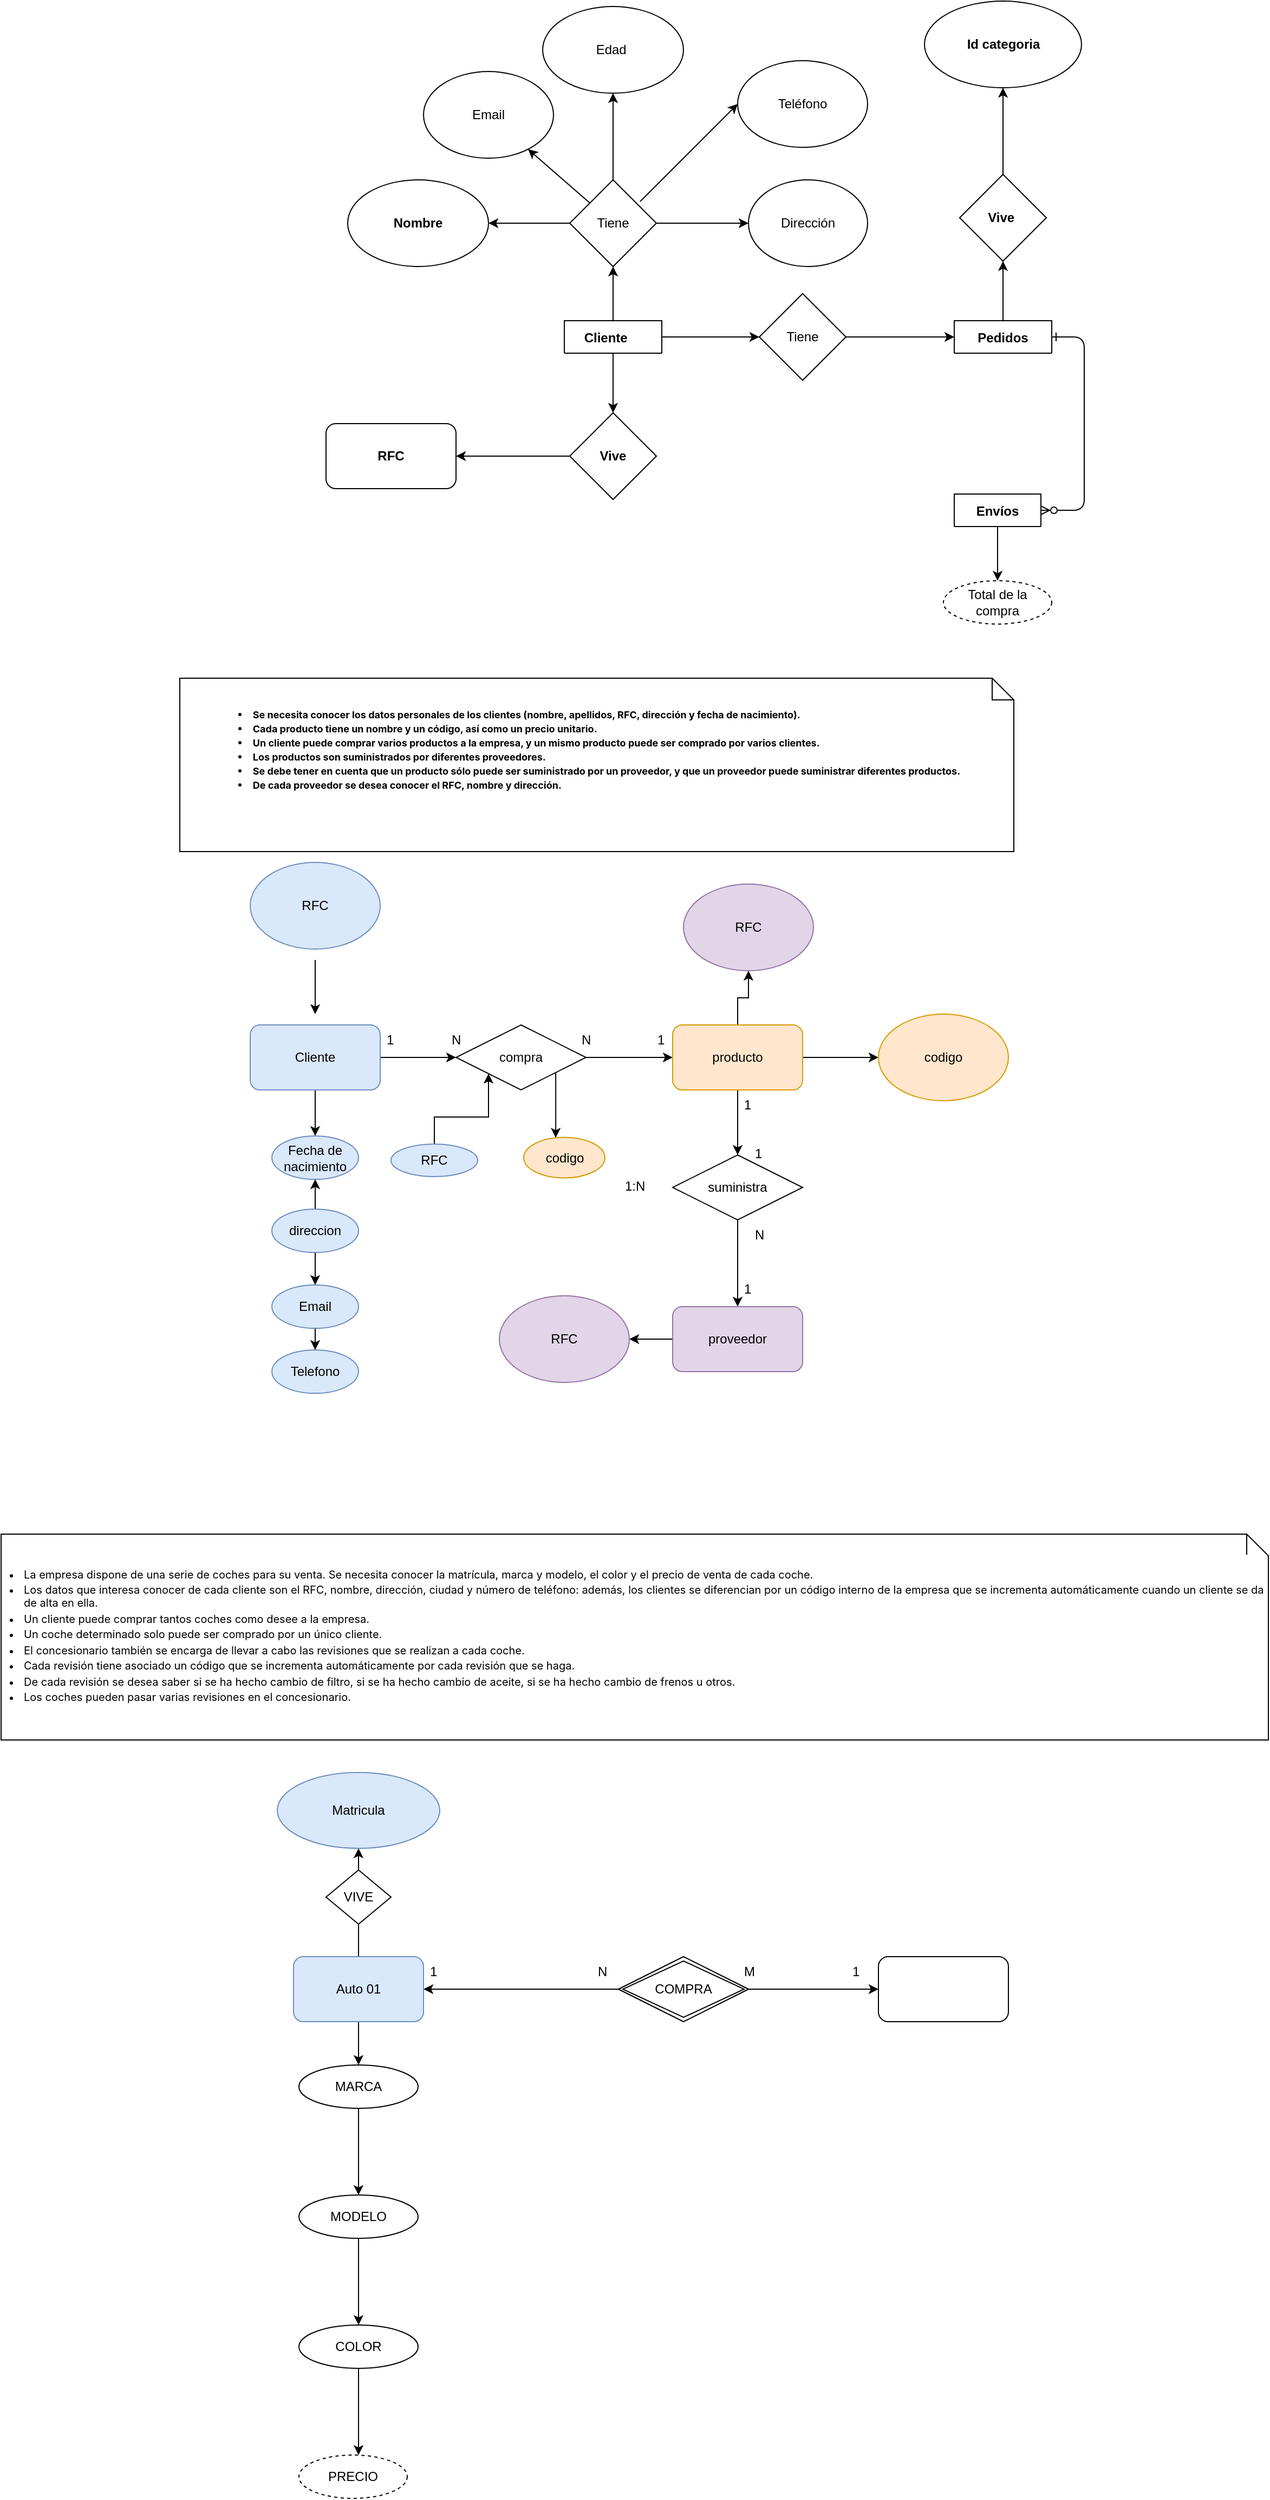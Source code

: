 <mxfile version="21.6.9" type="github">
  <diagram id="R2lEEEUBdFMjLlhIrx00" name="Page-1">
    <mxGraphModel dx="2279" dy="1859" grid="1" gridSize="10" guides="1" tooltips="1" connect="1" arrows="1" fold="1" page="1" pageScale="1" pageWidth="850" pageHeight="1100" math="0" shadow="0" extFonts="Permanent Marker^https://fonts.googleapis.com/css?family=Permanent+Marker">
      <root>
        <mxCell id="0" />
        <mxCell id="1" parent="0" />
        <mxCell id="C-vyLk0tnHw3VtMMgP7b-12" value="" style="edgeStyle=entityRelationEdgeStyle;endArrow=ERzeroToMany;startArrow=ERone;endFill=1;startFill=0;" parent="1" source="C-vyLk0tnHw3VtMMgP7b-3" target="C-vyLk0tnHw3VtMMgP7b-17" edge="1">
          <mxGeometry width="100" height="100" relative="1" as="geometry">
            <mxPoint x="400" y="180" as="sourcePoint" />
            <mxPoint x="460" y="205" as="targetPoint" />
          </mxGeometry>
        </mxCell>
        <mxCell id="qtwtknoeKy0tqFDnTAvP-20" value="" style="edgeStyle=orthogonalEdgeStyle;rounded=0;orthogonalLoop=1;jettySize=auto;html=1;" edge="1" parent="1" source="C-vyLk0tnHw3VtMMgP7b-2" target="qtwtknoeKy0tqFDnTAvP-19">
          <mxGeometry relative="1" as="geometry" />
        </mxCell>
        <mxCell id="C-vyLk0tnHw3VtMMgP7b-2" value="Pedidos" style="shape=table;startSize=30;container=1;collapsible=1;childLayout=tableLayout;fixedRows=1;rowLines=0;fontStyle=1;align=center;resizeLast=1;" parent="1" vertex="1" collapsed="1">
          <mxGeometry x="450" y="120" width="90" height="30" as="geometry">
            <mxRectangle x="450" y="120" width="250" height="130" as="alternateBounds" />
          </mxGeometry>
        </mxCell>
        <mxCell id="C-vyLk0tnHw3VtMMgP7b-3" value="" style="shape=partialRectangle;collapsible=0;dropTarget=0;pointerEvents=0;fillColor=none;points=[[0,0.5],[1,0.5]];portConstraint=eastwest;top=0;left=0;right=0;bottom=1;" parent="C-vyLk0tnHw3VtMMgP7b-2" vertex="1">
          <mxGeometry y="30" width="250" height="30" as="geometry" />
        </mxCell>
        <mxCell id="C-vyLk0tnHw3VtMMgP7b-4" value="PK" style="shape=partialRectangle;overflow=hidden;connectable=0;fillColor=none;top=0;left=0;bottom=0;right=0;fontStyle=1;" parent="C-vyLk0tnHw3VtMMgP7b-3" vertex="1">
          <mxGeometry width="30" height="30" as="geometry">
            <mxRectangle width="30" height="30" as="alternateBounds" />
          </mxGeometry>
        </mxCell>
        <mxCell id="C-vyLk0tnHw3VtMMgP7b-5" value="order_id int NOT NULL " style="shape=partialRectangle;overflow=hidden;connectable=0;fillColor=none;top=0;left=0;bottom=0;right=0;align=left;spacingLeft=6;fontStyle=5;" parent="C-vyLk0tnHw3VtMMgP7b-3" vertex="1">
          <mxGeometry x="30" width="220" height="30" as="geometry">
            <mxRectangle width="220" height="30" as="alternateBounds" />
          </mxGeometry>
        </mxCell>
        <mxCell id="C-vyLk0tnHw3VtMMgP7b-6" value="" style="shape=partialRectangle;collapsible=0;dropTarget=0;pointerEvents=0;fillColor=none;points=[[0,0.5],[1,0.5]];portConstraint=eastwest;top=0;left=0;right=0;bottom=0;" parent="C-vyLk0tnHw3VtMMgP7b-2" vertex="1">
          <mxGeometry y="60" width="250" height="30" as="geometry" />
        </mxCell>
        <mxCell id="C-vyLk0tnHw3VtMMgP7b-7" value="FK1" style="shape=partialRectangle;overflow=hidden;connectable=0;fillColor=none;top=0;left=0;bottom=0;right=0;" parent="C-vyLk0tnHw3VtMMgP7b-6" vertex="1">
          <mxGeometry width="30" height="30" as="geometry">
            <mxRectangle width="30" height="30" as="alternateBounds" />
          </mxGeometry>
        </mxCell>
        <mxCell id="C-vyLk0tnHw3VtMMgP7b-8" value="customer_id int NOT NULL" style="shape=partialRectangle;overflow=hidden;connectable=0;fillColor=none;top=0;left=0;bottom=0;right=0;align=left;spacingLeft=6;" parent="C-vyLk0tnHw3VtMMgP7b-6" vertex="1">
          <mxGeometry x="30" width="220" height="30" as="geometry">
            <mxRectangle width="220" height="30" as="alternateBounds" />
          </mxGeometry>
        </mxCell>
        <mxCell id="C-vyLk0tnHw3VtMMgP7b-9" value="" style="shape=partialRectangle;collapsible=0;dropTarget=0;pointerEvents=0;fillColor=none;points=[[0,0.5],[1,0.5]];portConstraint=eastwest;top=0;left=0;right=0;bottom=0;" parent="C-vyLk0tnHw3VtMMgP7b-2" vertex="1">
          <mxGeometry y="90" width="250" height="30" as="geometry" />
        </mxCell>
        <mxCell id="C-vyLk0tnHw3VtMMgP7b-10" value="" style="shape=partialRectangle;overflow=hidden;connectable=0;fillColor=none;top=0;left=0;bottom=0;right=0;" parent="C-vyLk0tnHw3VtMMgP7b-9" vertex="1">
          <mxGeometry width="30" height="30" as="geometry">
            <mxRectangle width="30" height="30" as="alternateBounds" />
          </mxGeometry>
        </mxCell>
        <mxCell id="C-vyLk0tnHw3VtMMgP7b-11" value="order_date date NOT NULL" style="shape=partialRectangle;overflow=hidden;connectable=0;fillColor=none;top=0;left=0;bottom=0;right=0;align=left;spacingLeft=6;" parent="C-vyLk0tnHw3VtMMgP7b-9" vertex="1">
          <mxGeometry x="30" width="220" height="30" as="geometry">
            <mxRectangle width="220" height="30" as="alternateBounds" />
          </mxGeometry>
        </mxCell>
        <mxCell id="qtwtknoeKy0tqFDnTAvP-24" value="" style="edgeStyle=orthogonalEdgeStyle;rounded=0;orthogonalLoop=1;jettySize=auto;html=1;" edge="1" parent="1" source="C-vyLk0tnHw3VtMMgP7b-13" target="qtwtknoeKy0tqFDnTAvP-23">
          <mxGeometry relative="1" as="geometry" />
        </mxCell>
        <mxCell id="C-vyLk0tnHw3VtMMgP7b-13" value="Envíos" style="shape=table;startSize=30;container=1;collapsible=1;childLayout=tableLayout;fixedRows=1;rowLines=0;fontStyle=1;align=center;resizeLast=1;" parent="1" vertex="1" collapsed="1">
          <mxGeometry x="450" y="280" width="80" height="30" as="geometry">
            <mxRectangle x="450" y="280" width="250" height="130" as="alternateBounds" />
          </mxGeometry>
        </mxCell>
        <mxCell id="C-vyLk0tnHw3VtMMgP7b-14" value="" style="shape=partialRectangle;collapsible=0;dropTarget=0;pointerEvents=0;fillColor=none;points=[[0,0.5],[1,0.5]];portConstraint=eastwest;top=0;left=0;right=0;bottom=1;" parent="C-vyLk0tnHw3VtMMgP7b-13" vertex="1">
          <mxGeometry y="30" width="250" height="30" as="geometry" />
        </mxCell>
        <mxCell id="C-vyLk0tnHw3VtMMgP7b-15" value="PK" style="shape=partialRectangle;overflow=hidden;connectable=0;fillColor=none;top=0;left=0;bottom=0;right=0;fontStyle=1;" parent="C-vyLk0tnHw3VtMMgP7b-14" vertex="1">
          <mxGeometry width="30" height="30" as="geometry">
            <mxRectangle width="30" height="30" as="alternateBounds" />
          </mxGeometry>
        </mxCell>
        <mxCell id="C-vyLk0tnHw3VtMMgP7b-16" value="shipment_id int NOT NULL " style="shape=partialRectangle;overflow=hidden;connectable=0;fillColor=none;top=0;left=0;bottom=0;right=0;align=left;spacingLeft=6;fontStyle=5;" parent="C-vyLk0tnHw3VtMMgP7b-14" vertex="1">
          <mxGeometry x="30" width="220" height="30" as="geometry">
            <mxRectangle width="220" height="30" as="alternateBounds" />
          </mxGeometry>
        </mxCell>
        <mxCell id="C-vyLk0tnHw3VtMMgP7b-17" value="" style="shape=partialRectangle;collapsible=0;dropTarget=0;pointerEvents=0;fillColor=none;points=[[0,0.5],[1,0.5]];portConstraint=eastwest;top=0;left=0;right=0;bottom=0;" parent="C-vyLk0tnHw3VtMMgP7b-13" vertex="1">
          <mxGeometry y="60" width="250" height="30" as="geometry" />
        </mxCell>
        <mxCell id="C-vyLk0tnHw3VtMMgP7b-18" value="FK1" style="shape=partialRectangle;overflow=hidden;connectable=0;fillColor=none;top=0;left=0;bottom=0;right=0;" parent="C-vyLk0tnHw3VtMMgP7b-17" vertex="1">
          <mxGeometry width="30" height="30" as="geometry">
            <mxRectangle width="30" height="30" as="alternateBounds" />
          </mxGeometry>
        </mxCell>
        <mxCell id="C-vyLk0tnHw3VtMMgP7b-19" value="order_id int NOT NULL" style="shape=partialRectangle;overflow=hidden;connectable=0;fillColor=none;top=0;left=0;bottom=0;right=0;align=left;spacingLeft=6;" parent="C-vyLk0tnHw3VtMMgP7b-17" vertex="1">
          <mxGeometry x="30" width="220" height="30" as="geometry">
            <mxRectangle width="220" height="30" as="alternateBounds" />
          </mxGeometry>
        </mxCell>
        <mxCell id="C-vyLk0tnHw3VtMMgP7b-20" value="" style="shape=partialRectangle;collapsible=0;dropTarget=0;pointerEvents=0;fillColor=none;points=[[0,0.5],[1,0.5]];portConstraint=eastwest;top=0;left=0;right=0;bottom=0;" parent="C-vyLk0tnHw3VtMMgP7b-13" vertex="1">
          <mxGeometry y="90" width="250" height="30" as="geometry" />
        </mxCell>
        <mxCell id="C-vyLk0tnHw3VtMMgP7b-21" value="" style="shape=partialRectangle;overflow=hidden;connectable=0;fillColor=none;top=0;left=0;bottom=0;right=0;" parent="C-vyLk0tnHw3VtMMgP7b-20" vertex="1">
          <mxGeometry width="30" height="30" as="geometry">
            <mxRectangle width="30" height="30" as="alternateBounds" />
          </mxGeometry>
        </mxCell>
        <mxCell id="C-vyLk0tnHw3VtMMgP7b-22" value="shipment_date date NOT NULL" style="shape=partialRectangle;overflow=hidden;connectable=0;fillColor=none;top=0;left=0;bottom=0;right=0;align=left;spacingLeft=6;" parent="C-vyLk0tnHw3VtMMgP7b-20" vertex="1">
          <mxGeometry x="30" width="220" height="30" as="geometry">
            <mxRectangle width="220" height="30" as="alternateBounds" />
          </mxGeometry>
        </mxCell>
        <mxCell id="qtwtknoeKy0tqFDnTAvP-8" value="" style="edgeStyle=orthogonalEdgeStyle;rounded=0;orthogonalLoop=1;jettySize=auto;html=1;" edge="1" parent="1" source="C-vyLk0tnHw3VtMMgP7b-23" target="qtwtknoeKy0tqFDnTAvP-3">
          <mxGeometry relative="1" as="geometry" />
        </mxCell>
        <mxCell id="qtwtknoeKy0tqFDnTAvP-28" value="" style="edgeStyle=orthogonalEdgeStyle;rounded=0;orthogonalLoop=1;jettySize=auto;html=1;" edge="1" parent="1" source="C-vyLk0tnHw3VtMMgP7b-23" target="qtwtknoeKy0tqFDnTAvP-27">
          <mxGeometry relative="1" as="geometry" />
        </mxCell>
        <mxCell id="C-vyLk0tnHw3VtMMgP7b-23" value="Cliente    " style="shape=table;startSize=30;container=1;collapsible=1;childLayout=tableLayout;fixedRows=1;rowLines=0;fontStyle=1;align=center;resizeLast=1;" parent="1" vertex="1" collapsed="1">
          <mxGeometry x="90" y="120" width="90" height="30" as="geometry">
            <mxRectangle x="90" y="120" width="250" height="100" as="alternateBounds" />
          </mxGeometry>
        </mxCell>
        <mxCell id="C-vyLk0tnHw3VtMMgP7b-24" value="" style="shape=partialRectangle;collapsible=0;dropTarget=0;pointerEvents=0;fillColor=none;points=[[0,0.5],[1,0.5]];portConstraint=eastwest;top=0;left=0;right=0;bottom=1;" parent="C-vyLk0tnHw3VtMMgP7b-23" vertex="1">
          <mxGeometry y="30" width="250" height="30" as="geometry" />
        </mxCell>
        <mxCell id="C-vyLk0tnHw3VtMMgP7b-25" value="PK" style="shape=partialRectangle;overflow=hidden;connectable=0;fillColor=none;top=0;left=0;bottom=0;right=0;fontStyle=1;" parent="C-vyLk0tnHw3VtMMgP7b-24" vertex="1">
          <mxGeometry width="30" height="30" as="geometry">
            <mxRectangle width="30" height="30" as="alternateBounds" />
          </mxGeometry>
        </mxCell>
        <mxCell id="C-vyLk0tnHw3VtMMgP7b-26" value="customer_id int NOT NULL " style="shape=partialRectangle;overflow=hidden;connectable=0;fillColor=none;top=0;left=0;bottom=0;right=0;align=left;spacingLeft=6;fontStyle=5;" parent="C-vyLk0tnHw3VtMMgP7b-24" vertex="1">
          <mxGeometry x="30" width="220" height="30" as="geometry">
            <mxRectangle width="220" height="30" as="alternateBounds" />
          </mxGeometry>
        </mxCell>
        <mxCell id="C-vyLk0tnHw3VtMMgP7b-27" value="" style="shape=partialRectangle;collapsible=0;dropTarget=0;pointerEvents=0;fillColor=none;points=[[0,0.5],[1,0.5]];portConstraint=eastwest;top=0;left=0;right=0;bottom=0;" parent="C-vyLk0tnHw3VtMMgP7b-23" vertex="1">
          <mxGeometry y="60" width="250" height="30" as="geometry" />
        </mxCell>
        <mxCell id="C-vyLk0tnHw3VtMMgP7b-28" value="" style="shape=partialRectangle;overflow=hidden;connectable=0;fillColor=none;top=0;left=0;bottom=0;right=0;" parent="C-vyLk0tnHw3VtMMgP7b-27" vertex="1">
          <mxGeometry width="30" height="30" as="geometry">
            <mxRectangle width="30" height="30" as="alternateBounds" />
          </mxGeometry>
        </mxCell>
        <mxCell id="C-vyLk0tnHw3VtMMgP7b-29" value="customer_name char(50) NOT NULL" style="shape=partialRectangle;overflow=hidden;connectable=0;fillColor=none;top=0;left=0;bottom=0;right=0;align=left;spacingLeft=6;" parent="C-vyLk0tnHw3VtMMgP7b-27" vertex="1">
          <mxGeometry x="30" width="220" height="30" as="geometry">
            <mxRectangle width="220" height="30" as="alternateBounds" />
          </mxGeometry>
        </mxCell>
        <mxCell id="qtwtknoeKy0tqFDnTAvP-1" value="Nombre" style="ellipse;whiteSpace=wrap;html=1;startSize=30;fontStyle=1;" vertex="1" parent="1">
          <mxGeometry x="-110" y="-10" width="130" height="80" as="geometry" />
        </mxCell>
        <mxCell id="qtwtknoeKy0tqFDnTAvP-5" value="" style="edgeStyle=orthogonalEdgeStyle;rounded=0;orthogonalLoop=1;jettySize=auto;html=1;" edge="1" parent="1" source="qtwtknoeKy0tqFDnTAvP-3" target="qtwtknoeKy0tqFDnTAvP-4">
          <mxGeometry relative="1" as="geometry">
            <Array as="points">
              <mxPoint x="220" y="30" />
              <mxPoint x="220" y="30" />
            </Array>
          </mxGeometry>
        </mxCell>
        <mxCell id="qtwtknoeKy0tqFDnTAvP-9" value="" style="edgeStyle=orthogonalEdgeStyle;rounded=0;orthogonalLoop=1;jettySize=auto;html=1;" edge="1" parent="1" source="qtwtknoeKy0tqFDnTAvP-3" target="qtwtknoeKy0tqFDnTAvP-1">
          <mxGeometry relative="1" as="geometry" />
        </mxCell>
        <mxCell id="qtwtknoeKy0tqFDnTAvP-11" value="" style="edgeStyle=orthogonalEdgeStyle;rounded=0;orthogonalLoop=1;jettySize=auto;html=1;" edge="1" parent="1" source="qtwtknoeKy0tqFDnTAvP-3" target="qtwtknoeKy0tqFDnTAvP-10">
          <mxGeometry relative="1" as="geometry" />
        </mxCell>
        <mxCell id="qtwtknoeKy0tqFDnTAvP-3" value="Tiene" style="rhombus;whiteSpace=wrap;html=1;" vertex="1" parent="1">
          <mxGeometry x="95" y="-10" width="80" height="80" as="geometry" />
        </mxCell>
        <mxCell id="qtwtknoeKy0tqFDnTAvP-4" value="Dirección" style="ellipse;whiteSpace=wrap;html=1;" vertex="1" parent="1">
          <mxGeometry x="260" y="-10" width="110" height="80" as="geometry" />
        </mxCell>
        <mxCell id="qtwtknoeKy0tqFDnTAvP-10" value="Edad&amp;nbsp;" style="ellipse;whiteSpace=wrap;html=1;" vertex="1" parent="1">
          <mxGeometry x="70" y="-170" width="130" height="80" as="geometry" />
        </mxCell>
        <mxCell id="qtwtknoeKy0tqFDnTAvP-12" value="" style="endArrow=classic;html=1;rounded=0;entryX=0;entryY=0.5;entryDx=0;entryDy=0;" edge="1" parent="1" target="qtwtknoeKy0tqFDnTAvP-13">
          <mxGeometry width="50" height="50" relative="1" as="geometry">
            <mxPoint x="160" y="10" as="sourcePoint" />
            <mxPoint x="210" y="-40" as="targetPoint" />
          </mxGeometry>
        </mxCell>
        <mxCell id="qtwtknoeKy0tqFDnTAvP-13" value="Teléfono" style="ellipse;whiteSpace=wrap;html=1;" vertex="1" parent="1">
          <mxGeometry x="250" y="-120" width="120" height="80" as="geometry" />
        </mxCell>
        <mxCell id="qtwtknoeKy0tqFDnTAvP-17" value="" style="endArrow=classic;html=1;rounded=0;" edge="1" parent="1" source="qtwtknoeKy0tqFDnTAvP-3" target="qtwtknoeKy0tqFDnTAvP-18">
          <mxGeometry width="50" height="50" relative="1" as="geometry">
            <mxPoint x="80" as="sourcePoint" />
            <mxPoint x="60" y="-60" as="targetPoint" />
          </mxGeometry>
        </mxCell>
        <mxCell id="qtwtknoeKy0tqFDnTAvP-18" value="Email" style="ellipse;whiteSpace=wrap;html=1;" vertex="1" parent="1">
          <mxGeometry x="-40" y="-110" width="120" height="80" as="geometry" />
        </mxCell>
        <mxCell id="qtwtknoeKy0tqFDnTAvP-22" value="" style="edgeStyle=orthogonalEdgeStyle;rounded=0;orthogonalLoop=1;jettySize=auto;html=1;" edge="1" parent="1" source="qtwtknoeKy0tqFDnTAvP-19" target="qtwtknoeKy0tqFDnTAvP-21">
          <mxGeometry relative="1" as="geometry" />
        </mxCell>
        <mxCell id="qtwtknoeKy0tqFDnTAvP-19" value="Vive&amp;nbsp;" style="rhombus;whiteSpace=wrap;html=1;startSize=30;fontStyle=1;" vertex="1" parent="1">
          <mxGeometry x="455" y="-15" width="80" height="80" as="geometry" />
        </mxCell>
        <mxCell id="qtwtknoeKy0tqFDnTAvP-21" value="Id categoria" style="ellipse;whiteSpace=wrap;html=1;startSize=30;fontStyle=1;" vertex="1" parent="1">
          <mxGeometry x="422.5" y="-175" width="145" height="80" as="geometry" />
        </mxCell>
        <mxCell id="qtwtknoeKy0tqFDnTAvP-23" value="Total de la compra" style="ellipse;whiteSpace=wrap;html=1;align=center;dashed=1;" vertex="1" parent="1">
          <mxGeometry x="440" y="360" width="100" height="40" as="geometry" />
        </mxCell>
        <mxCell id="qtwtknoeKy0tqFDnTAvP-25" value="RFC" style="rounded=1;whiteSpace=wrap;html=1;startSize=30;fontStyle=1;" vertex="1" parent="1">
          <mxGeometry x="-130" y="215" width="120" height="60" as="geometry" />
        </mxCell>
        <mxCell id="qtwtknoeKy0tqFDnTAvP-29" value="" style="edgeStyle=orthogonalEdgeStyle;rounded=0;orthogonalLoop=1;jettySize=auto;html=1;" edge="1" parent="1" source="qtwtknoeKy0tqFDnTAvP-27" target="qtwtknoeKy0tqFDnTAvP-25">
          <mxGeometry relative="1" as="geometry" />
        </mxCell>
        <mxCell id="qtwtknoeKy0tqFDnTAvP-27" value="Vive" style="rhombus;whiteSpace=wrap;html=1;startSize=30;fontStyle=1;" vertex="1" parent="1">
          <mxGeometry x="95" y="205" width="80" height="80" as="geometry" />
        </mxCell>
        <mxCell id="qtwtknoeKy0tqFDnTAvP-32" value="Tiene" style="rhombus;whiteSpace=wrap;html=1;" vertex="1" parent="1">
          <mxGeometry x="270" y="95" width="80" height="80" as="geometry" />
        </mxCell>
        <mxCell id="qtwtknoeKy0tqFDnTAvP-33" value="" style="endArrow=classic;html=1;rounded=0;exitX=1;exitY=0.5;exitDx=0;exitDy=0;entryX=0;entryY=0.5;entryDx=0;entryDy=0;" edge="1" parent="1" source="C-vyLk0tnHw3VtMMgP7b-23" target="qtwtknoeKy0tqFDnTAvP-32">
          <mxGeometry width="50" height="50" relative="1" as="geometry">
            <mxPoint x="210" y="160" as="sourcePoint" />
            <mxPoint x="260" y="135" as="targetPoint" />
          </mxGeometry>
        </mxCell>
        <mxCell id="qtwtknoeKy0tqFDnTAvP-34" value="" style="endArrow=classic;html=1;rounded=0;entryX=0;entryY=0.5;entryDx=0;entryDy=0;exitX=1;exitY=0.5;exitDx=0;exitDy=0;" edge="1" parent="1" source="qtwtknoeKy0tqFDnTAvP-32" target="C-vyLk0tnHw3VtMMgP7b-2">
          <mxGeometry width="50" height="50" relative="1" as="geometry">
            <mxPoint x="360" y="134.5" as="sourcePoint" />
            <mxPoint x="440" y="134.5" as="targetPoint" />
          </mxGeometry>
        </mxCell>
        <mxCell id="qtwtknoeKy0tqFDnTAvP-37" value="&#xa;&lt;ul style=&quot;box-sizing: border-box; padding-left: 2em; margin-top: 0px; margin-bottom: 16px; font-family: -apple-system, BlinkMacSystemFont, &amp;quot;Segoe UI&amp;quot;, &amp;quot;Noto Sans&amp;quot;, Helvetica, Arial, sans-serif, &amp;quot;Apple Color Emoji&amp;quot;, &amp;quot;Segoe UI Emoji&amp;quot;; font-size: 9px; font-style: normal; font-variant-ligatures: normal; font-variant-caps: normal; letter-spacing: normal; orphans: 2; text-align: start; text-indent: 0px; text-transform: none; widows: 2; word-spacing: 0px; -webkit-text-stroke-width: 0px; text-decoration-thickness: initial; text-decoration-style: initial; text-decoration-color: initial;&quot; dir=&quot;auto&quot;&gt;&lt;li style=&quot;box-sizing: border-box; font-size: 9px;&quot;&gt;Se necesita conocer los datos personales de los clientes (nombre, apellidos, RFC, dirección y fecha de nacimiento).&lt;/li&gt;&lt;li style=&quot;box-sizing: border-box; margin-top: 0.25em; font-size: 9px;&quot;&gt;Cada producto tiene un nombre y un código, así como un precio unitario.&lt;/li&gt;&lt;li style=&quot;box-sizing: border-box; margin-top: 0.25em; font-size: 9px;&quot;&gt;Un cliente puede comprar varios productos a la empresa, y un mismo producto puede ser comprado por varios clientes.&lt;/li&gt;&lt;li style=&quot;box-sizing: border-box; margin-top: 0.25em; font-size: 9px;&quot;&gt;Los productos son suministrados por diferentes proveedores.&lt;/li&gt;&lt;li style=&quot;box-sizing: border-box; margin-top: 0.25em; font-size: 9px;&quot;&gt;Se debe tener en cuenta que un producto sólo puede ser suministrado por un proveedor, y que un proveedor puede suministrar diferentes productos.&lt;/li&gt;&lt;li style=&quot;box-sizing: border-box; margin-top: 0.25em; font-size: 9px;&quot;&gt;De cada proveedor se desea conocer el RFC, nombre y dirección.&lt;/li&gt;&lt;/ul&gt;&#xa;&#xa;" style="shape=note;size=20;whiteSpace=wrap;html=1;fontStyle=1;labelBackgroundColor=default;fontColor=#000000;fontSize=9;" vertex="1" parent="1">
          <mxGeometry x="-265" y="450" width="770" height="160" as="geometry" />
        </mxCell>
        <mxCell id="qtwtknoeKy0tqFDnTAvP-40" value="" style="edgeStyle=orthogonalEdgeStyle;rounded=0;orthogonalLoop=1;jettySize=auto;html=1;" edge="1" parent="1" source="qtwtknoeKy0tqFDnTAvP-38">
          <mxGeometry relative="1" as="geometry">
            <mxPoint x="-10" y="800" as="targetPoint" />
          </mxGeometry>
        </mxCell>
        <mxCell id="qtwtknoeKy0tqFDnTAvP-74" value="" style="edgeStyle=orthogonalEdgeStyle;rounded=0;orthogonalLoop=1;jettySize=auto;html=1;" edge="1" parent="1" source="qtwtknoeKy0tqFDnTAvP-38" target="qtwtknoeKy0tqFDnTAvP-72">
          <mxGeometry relative="1" as="geometry" />
        </mxCell>
        <mxCell id="qtwtknoeKy0tqFDnTAvP-38" value="Cliente" style="rounded=1;whiteSpace=wrap;html=1;fillColor=#dae8fc;strokeColor=#6c8ebf;" vertex="1" parent="1">
          <mxGeometry x="-200" y="770" width="120" height="60" as="geometry" />
        </mxCell>
        <mxCell id="qtwtknoeKy0tqFDnTAvP-44" value="" style="edgeStyle=orthogonalEdgeStyle;rounded=0;orthogonalLoop=1;jettySize=auto;html=1;" edge="1" parent="1" source="qtwtknoeKy0tqFDnTAvP-42" target="qtwtknoeKy0tqFDnTAvP-43">
          <mxGeometry relative="1" as="geometry" />
        </mxCell>
        <mxCell id="qtwtknoeKy0tqFDnTAvP-42" value="compra" style="shape=rhombus;perimeter=rhombusPerimeter;whiteSpace=wrap;html=1;align=center;" vertex="1" parent="1">
          <mxGeometry x="-10" y="770" width="120" height="60" as="geometry" />
        </mxCell>
        <mxCell id="qtwtknoeKy0tqFDnTAvP-46" value="" style="edgeStyle=orthogonalEdgeStyle;rounded=0;orthogonalLoop=1;jettySize=auto;html=1;" edge="1" parent="1" source="qtwtknoeKy0tqFDnTAvP-43" target="qtwtknoeKy0tqFDnTAvP-45">
          <mxGeometry relative="1" as="geometry" />
        </mxCell>
        <mxCell id="qtwtknoeKy0tqFDnTAvP-65" value="" style="edgeStyle=orthogonalEdgeStyle;rounded=0;orthogonalLoop=1;jettySize=auto;html=1;" edge="1" parent="1" source="qtwtknoeKy0tqFDnTAvP-43" target="qtwtknoeKy0tqFDnTAvP-63">
          <mxGeometry relative="1" as="geometry" />
        </mxCell>
        <mxCell id="qtwtknoeKy0tqFDnTAvP-66" value="" style="edgeStyle=orthogonalEdgeStyle;rounded=0;orthogonalLoop=1;jettySize=auto;html=1;" edge="1" parent="1" source="qtwtknoeKy0tqFDnTAvP-43" target="qtwtknoeKy0tqFDnTAvP-62">
          <mxGeometry relative="1" as="geometry" />
        </mxCell>
        <mxCell id="qtwtknoeKy0tqFDnTAvP-43" value="producto" style="rounded=1;whiteSpace=wrap;html=1;fillColor=#ffe6cc;strokeColor=#d79b00;" vertex="1" parent="1">
          <mxGeometry x="190" y="770" width="120" height="60" as="geometry" />
        </mxCell>
        <mxCell id="qtwtknoeKy0tqFDnTAvP-48" value="" style="edgeStyle=orthogonalEdgeStyle;rounded=0;orthogonalLoop=1;jettySize=auto;html=1;" edge="1" parent="1" source="qtwtknoeKy0tqFDnTAvP-45" target="qtwtknoeKy0tqFDnTAvP-47">
          <mxGeometry relative="1" as="geometry" />
        </mxCell>
        <mxCell id="qtwtknoeKy0tqFDnTAvP-45" value="suministra" style="shape=rhombus;perimeter=rhombusPerimeter;whiteSpace=wrap;html=1;align=center;" vertex="1" parent="1">
          <mxGeometry x="190" y="890" width="120" height="60" as="geometry" />
        </mxCell>
        <mxCell id="qtwtknoeKy0tqFDnTAvP-51" value="" style="edgeStyle=orthogonalEdgeStyle;rounded=0;orthogonalLoop=1;jettySize=auto;html=1;" edge="1" parent="1" source="qtwtknoeKy0tqFDnTAvP-47" target="qtwtknoeKy0tqFDnTAvP-50">
          <mxGeometry relative="1" as="geometry" />
        </mxCell>
        <mxCell id="qtwtknoeKy0tqFDnTAvP-47" value="proveedor" style="rounded=1;whiteSpace=wrap;html=1;fillColor=#e1d5e7;strokeColor=#9673a6;" vertex="1" parent="1">
          <mxGeometry x="190" y="1030" width="120" height="60" as="geometry" />
        </mxCell>
        <mxCell id="qtwtknoeKy0tqFDnTAvP-49" value="RFC" style="ellipse;whiteSpace=wrap;html=1;fillColor=#dae8fc;strokeColor=#6c8ebf;" vertex="1" parent="1">
          <mxGeometry x="-200" y="620" width="120" height="80" as="geometry" />
        </mxCell>
        <mxCell id="qtwtknoeKy0tqFDnTAvP-50" value="RFC" style="ellipse;whiteSpace=wrap;html=1;fillColor=#e1d5e7;strokeColor=#9673a6;" vertex="1" parent="1">
          <mxGeometry x="30" y="1020" width="120" height="80" as="geometry" />
        </mxCell>
        <mxCell id="qtwtknoeKy0tqFDnTAvP-52" value="1" style="text;strokeColor=none;fillColor=none;spacingLeft=4;spacingRight=4;overflow=hidden;rotatable=0;points=[[0,0.5],[1,0.5]];portConstraint=eastwest;fontSize=12;whiteSpace=wrap;html=1;" vertex="1" parent="1">
          <mxGeometry x="250" y="1000" width="40" height="30" as="geometry" />
        </mxCell>
        <mxCell id="qtwtknoeKy0tqFDnTAvP-53" value="N" style="text;strokeColor=none;fillColor=none;spacingLeft=4;spacingRight=4;overflow=hidden;rotatable=0;points=[[0,0.5],[1,0.5]];portConstraint=eastwest;fontSize=12;whiteSpace=wrap;html=1;" vertex="1" parent="1">
          <mxGeometry x="260" y="950" width="40" height="30" as="geometry" />
        </mxCell>
        <mxCell id="qtwtknoeKy0tqFDnTAvP-54" value="1:N" style="text;strokeColor=none;fillColor=none;spacingLeft=4;spacingRight=4;overflow=hidden;rotatable=0;points=[[0,0.5],[1,0.5]];portConstraint=eastwest;fontSize=12;whiteSpace=wrap;html=1;" vertex="1" parent="1">
          <mxGeometry x="140" y="905" width="40" height="30" as="geometry" />
        </mxCell>
        <mxCell id="qtwtknoeKy0tqFDnTAvP-55" value="1" style="text;strokeColor=none;fillColor=none;spacingLeft=4;spacingRight=4;overflow=hidden;rotatable=0;points=[[0,0.5],[1,0.5]];portConstraint=eastwest;fontSize=12;whiteSpace=wrap;html=1;" vertex="1" parent="1">
          <mxGeometry x="260" y="875" width="40" height="30" as="geometry" />
        </mxCell>
        <mxCell id="qtwtknoeKy0tqFDnTAvP-56" value="1" style="text;strokeColor=none;fillColor=none;spacingLeft=4;spacingRight=4;overflow=hidden;rotatable=0;points=[[0,0.5],[1,0.5]];portConstraint=eastwest;fontSize=12;whiteSpace=wrap;html=1;" vertex="1" parent="1">
          <mxGeometry x="250" y="830" width="40" height="30" as="geometry" />
        </mxCell>
        <mxCell id="qtwtknoeKy0tqFDnTAvP-57" value="1" style="text;strokeColor=none;fillColor=none;spacingLeft=4;spacingRight=4;overflow=hidden;rotatable=0;points=[[0,0.5],[1,0.5]];portConstraint=eastwest;fontSize=12;whiteSpace=wrap;html=1;" vertex="1" parent="1">
          <mxGeometry x="170" y="770" width="40" height="30" as="geometry" />
        </mxCell>
        <mxCell id="qtwtknoeKy0tqFDnTAvP-58" value="N" style="text;strokeColor=none;fillColor=none;spacingLeft=4;spacingRight=4;overflow=hidden;rotatable=0;points=[[0,0.5],[1,0.5]];portConstraint=eastwest;fontSize=12;whiteSpace=wrap;html=1;" vertex="1" parent="1">
          <mxGeometry x="100" y="770" width="40" height="30" as="geometry" />
        </mxCell>
        <mxCell id="qtwtknoeKy0tqFDnTAvP-59" value="N" style="text;strokeColor=none;fillColor=none;spacingLeft=4;spacingRight=4;overflow=hidden;rotatable=0;points=[[0,0.5],[1,0.5]];portConstraint=eastwest;fontSize=12;whiteSpace=wrap;html=1;" vertex="1" parent="1">
          <mxGeometry x="-20" y="770" width="40" height="30" as="geometry" />
        </mxCell>
        <mxCell id="qtwtknoeKy0tqFDnTAvP-60" value="1" style="text;strokeColor=none;fillColor=none;spacingLeft=4;spacingRight=4;overflow=hidden;rotatable=0;points=[[0,0.5],[1,0.5]];portConstraint=eastwest;fontSize=12;whiteSpace=wrap;html=1;" vertex="1" parent="1">
          <mxGeometry x="-80" y="770" width="40" height="30" as="geometry" />
        </mxCell>
        <mxCell id="qtwtknoeKy0tqFDnTAvP-61" value="" style="endArrow=classic;html=1;rounded=0;" edge="1" parent="1">
          <mxGeometry width="50" height="50" relative="1" as="geometry">
            <mxPoint x="-140" y="710" as="sourcePoint" />
            <mxPoint x="-140" y="760" as="targetPoint" />
          </mxGeometry>
        </mxCell>
        <mxCell id="qtwtknoeKy0tqFDnTAvP-62" value="RFC" style="ellipse;whiteSpace=wrap;html=1;fillColor=#e1d5e7;strokeColor=#9673a6;" vertex="1" parent="1">
          <mxGeometry x="200" y="640" width="120" height="80" as="geometry" />
        </mxCell>
        <mxCell id="qtwtknoeKy0tqFDnTAvP-63" value="codigo" style="ellipse;whiteSpace=wrap;html=1;fillColor=#ffe6cc;strokeColor=#d79b00;" vertex="1" parent="1">
          <mxGeometry x="380" y="760" width="120" height="80" as="geometry" />
        </mxCell>
        <mxCell id="qtwtknoeKy0tqFDnTAvP-71" style="edgeStyle=orthogonalEdgeStyle;rounded=0;orthogonalLoop=1;jettySize=auto;html=1;entryX=0;entryY=1;entryDx=0;entryDy=0;" edge="1" parent="1" source="qtwtknoeKy0tqFDnTAvP-67" target="qtwtknoeKy0tqFDnTAvP-42">
          <mxGeometry relative="1" as="geometry" />
        </mxCell>
        <mxCell id="qtwtknoeKy0tqFDnTAvP-67" value="RFC" style="ellipse;whiteSpace=wrap;html=1;fillColor=#dae8fc;strokeColor=#6c8ebf;" vertex="1" parent="1">
          <mxGeometry x="-70" y="880" width="80" height="30" as="geometry" />
        </mxCell>
        <mxCell id="qtwtknoeKy0tqFDnTAvP-68" value="codigo" style="ellipse;whiteSpace=wrap;html=1;fillColor=#ffe6cc;strokeColor=#d79b00;" vertex="1" parent="1">
          <mxGeometry x="52.5" y="873.75" width="75" height="37.5" as="geometry" />
        </mxCell>
        <mxCell id="qtwtknoeKy0tqFDnTAvP-69" value="" style="edgeStyle=orthogonalEdgeStyle;rounded=0;orthogonalLoop=1;jettySize=auto;html=1;" edge="1" parent="1" source="qtwtknoeKy0tqFDnTAvP-42" target="qtwtknoeKy0tqFDnTAvP-68">
          <mxGeometry relative="1" as="geometry">
            <Array as="points">
              <mxPoint x="80" y="830" />
              <mxPoint x="80" y="830" />
            </Array>
          </mxGeometry>
        </mxCell>
        <mxCell id="qtwtknoeKy0tqFDnTAvP-72" value="Fecha de nacimiento" style="ellipse;whiteSpace=wrap;html=1;fillColor=#dae8fc;strokeColor=#6c8ebf;" vertex="1" parent="1">
          <mxGeometry x="-180" y="872.5" width="80" height="40" as="geometry" />
        </mxCell>
        <mxCell id="qtwtknoeKy0tqFDnTAvP-76" value="" style="edgeStyle=orthogonalEdgeStyle;rounded=0;orthogonalLoop=1;jettySize=auto;html=1;" edge="1" parent="1" source="qtwtknoeKy0tqFDnTAvP-75" target="qtwtknoeKy0tqFDnTAvP-72">
          <mxGeometry relative="1" as="geometry" />
        </mxCell>
        <mxCell id="qtwtknoeKy0tqFDnTAvP-78" value="" style="edgeStyle=orthogonalEdgeStyle;rounded=0;orthogonalLoop=1;jettySize=auto;html=1;" edge="1" parent="1" source="qtwtknoeKy0tqFDnTAvP-75" target="qtwtknoeKy0tqFDnTAvP-77">
          <mxGeometry relative="1" as="geometry" />
        </mxCell>
        <mxCell id="qtwtknoeKy0tqFDnTAvP-75" value="direccion" style="ellipse;whiteSpace=wrap;html=1;fillColor=#dae8fc;strokeColor=#6c8ebf;" vertex="1" parent="1">
          <mxGeometry x="-180" y="940" width="80" height="40" as="geometry" />
        </mxCell>
        <mxCell id="qtwtknoeKy0tqFDnTAvP-81" value="" style="edgeStyle=orthogonalEdgeStyle;rounded=0;orthogonalLoop=1;jettySize=auto;html=1;" edge="1" parent="1" source="qtwtknoeKy0tqFDnTAvP-77" target="qtwtknoeKy0tqFDnTAvP-80">
          <mxGeometry relative="1" as="geometry" />
        </mxCell>
        <mxCell id="qtwtknoeKy0tqFDnTAvP-77" value="Email" style="ellipse;whiteSpace=wrap;html=1;fillColor=#dae8fc;strokeColor=#6c8ebf;" vertex="1" parent="1">
          <mxGeometry x="-180" y="1010" width="80" height="40" as="geometry" />
        </mxCell>
        <mxCell id="qtwtknoeKy0tqFDnTAvP-80" value="Telefono" style="ellipse;whiteSpace=wrap;html=1;fillColor=#dae8fc;strokeColor=#6c8ebf;" vertex="1" parent="1">
          <mxGeometry x="-180" y="1070" width="80" height="40" as="geometry" />
        </mxCell>
        <mxCell id="qtwtknoeKy0tqFDnTAvP-82" value="&lt;font style=&quot;font-size: 10px;&quot;&gt;&lt;br style=&quot;&quot;&gt;&lt;/font&gt;&lt;ul style=&quot;box-sizing: border-box; padding-left: 2em; margin-top: 0px; margin-bottom: 16px; font-family: -apple-system, BlinkMacSystemFont, &amp;quot;Segoe UI&amp;quot;, &amp;quot;Noto Sans&amp;quot;, Helvetica, Arial, sans-serif, &amp;quot;Apple Color Emoji&amp;quot;, &amp;quot;Segoe UI Emoji&amp;quot;; font-style: normal; font-variant-ligatures: normal; font-variant-caps: normal; font-weight: 400; letter-spacing: normal; orphans: 2; text-align: start; text-indent: 0px; text-transform: none; widows: 2; word-spacing: 0px; -webkit-text-stroke-width: 0px; text-decoration-thickness: initial; text-decoration-style: initial; text-decoration-color: initial; font-size: 10px;&quot; dir=&quot;auto&quot;&gt;&lt;li style=&quot;box-sizing: border-box;&quot;&gt;&lt;font style=&quot;font-size: 10px;&quot;&gt;La empresa dispone de una serie de coches para su venta. Se necesita conocer la matrícula, marca y modelo, el color y el precio de venta de cada coche.&lt;/font&gt;&lt;/li&gt;&lt;li style=&quot;box-sizing: border-box; margin-top: 0.25em;&quot;&gt;&lt;font style=&quot;font-size: 10px;&quot;&gt;Los datos que interesa conocer de cada cliente son el RFC, nombre, dirección, ciudad y número de teléfono: además, los clientes se diferencian por un código interno de la empresa que se incrementa automáticamente cuando un cliente se da de alta en ella.&lt;/font&gt;&lt;/li&gt;&lt;li style=&quot;box-sizing: border-box; margin-top: 0.25em;&quot;&gt;&lt;font style=&quot;font-size: 10px;&quot;&gt;Un cliente puede comprar tantos coches como desee a la empresa.&lt;/font&gt;&lt;/li&gt;&lt;li style=&quot;box-sizing: border-box; margin-top: 0.25em;&quot;&gt;&lt;font style=&quot;font-size: 10px;&quot;&gt;Un coche determinado solo puede ser comprado por un único cliente.&lt;/font&gt;&lt;/li&gt;&lt;li style=&quot;box-sizing: border-box; margin-top: 0.25em;&quot;&gt;&lt;font style=&quot;font-size: 10px;&quot;&gt;El concesionario también se encarga de llevar a cabo las revisiones que se realizan a cada coche.&lt;/font&gt;&lt;/li&gt;&lt;li style=&quot;box-sizing: border-box; margin-top: 0.25em;&quot;&gt;&lt;font style=&quot;font-size: 10px;&quot;&gt;Cada revisión tiene asociado un código que se incrementa automáticamente por cada revisión que se haga.&lt;/font&gt;&lt;/li&gt;&lt;li style=&quot;box-sizing: border-box; margin-top: 0.25em;&quot;&gt;&lt;font style=&quot;font-size: 10px;&quot;&gt;De cada revisión se desea saber si se ha hecho cambio de filtro, si se ha hecho cambio de aceite, si se ha hecho cambio de frenos u otros.&lt;/font&gt;&lt;/li&gt;&lt;li style=&quot;box-sizing: border-box; margin-top: 0.25em;&quot;&gt;&lt;font style=&quot;font-size: 10px;&quot;&gt;Los coches pueden pasar varias revisiones en el concesionario.&lt;/font&gt;&lt;/li&gt;&lt;/ul&gt;" style="shape=note;size=20;whiteSpace=wrap;html=1;fillColor=#FFFFFF;gradientColor=none;labelBackgroundColor=default;fontColor=#000000;fontSize=9;" vertex="1" parent="1">
          <mxGeometry x="-430" y="1240" width="1170" height="190" as="geometry" />
        </mxCell>
        <mxCell id="qtwtknoeKy0tqFDnTAvP-85" value="" style="edgeStyle=orthogonalEdgeStyle;rounded=0;orthogonalLoop=1;jettySize=auto;html=1;" edge="1" parent="1" source="qtwtknoeKy0tqFDnTAvP-83" target="qtwtknoeKy0tqFDnTAvP-84">
          <mxGeometry relative="1" as="geometry" />
        </mxCell>
        <mxCell id="qtwtknoeKy0tqFDnTAvP-102" value="" style="edgeStyle=orthogonalEdgeStyle;rounded=0;orthogonalLoop=1;jettySize=auto;html=1;" edge="1" parent="1" source="qtwtknoeKy0tqFDnTAvP-83" target="qtwtknoeKy0tqFDnTAvP-94">
          <mxGeometry relative="1" as="geometry" />
        </mxCell>
        <mxCell id="qtwtknoeKy0tqFDnTAvP-83" value="Auto 01" style="rounded=1;whiteSpace=wrap;html=1;fillColor=#dae8fc;strokeColor=#6c8ebf;" vertex="1" parent="1">
          <mxGeometry x="-160" y="1630" width="120" height="60" as="geometry" />
        </mxCell>
        <mxCell id="qtwtknoeKy0tqFDnTAvP-84" value="Matricula" style="ellipse;whiteSpace=wrap;html=1;align=center;fillColor=#dae8fc;strokeColor=#6c8ebf;" vertex="1" parent="1">
          <mxGeometry x="-175" y="1460" width="150" height="70" as="geometry" />
        </mxCell>
        <mxCell id="qtwtknoeKy0tqFDnTAvP-86" value="" style="rounded=1;whiteSpace=wrap;html=1;" vertex="1" parent="1">
          <mxGeometry x="380" y="1630" width="120" height="60" as="geometry" />
        </mxCell>
        <mxCell id="qtwtknoeKy0tqFDnTAvP-88" value="" style="edgeStyle=orthogonalEdgeStyle;rounded=0;orthogonalLoop=1;jettySize=auto;html=1;" edge="1" parent="1" source="qtwtknoeKy0tqFDnTAvP-87" target="qtwtknoeKy0tqFDnTAvP-86">
          <mxGeometry relative="1" as="geometry" />
        </mxCell>
        <mxCell id="qtwtknoeKy0tqFDnTAvP-89" value="" style="edgeStyle=orthogonalEdgeStyle;rounded=0;orthogonalLoop=1;jettySize=auto;html=1;" edge="1" parent="1" source="qtwtknoeKy0tqFDnTAvP-87" target="qtwtknoeKy0tqFDnTAvP-83">
          <mxGeometry relative="1" as="geometry" />
        </mxCell>
        <mxCell id="qtwtknoeKy0tqFDnTAvP-87" value="Compra" style="shape=rhombus;perimeter=rhombusPerimeter;whiteSpace=wrap;html=1;align=center;" vertex="1" parent="1">
          <mxGeometry x="140" y="1630" width="120" height="60" as="geometry" />
        </mxCell>
        <mxCell id="qtwtknoeKy0tqFDnTAvP-90" value="1" style="text;strokeColor=none;fillColor=none;spacingLeft=4;spacingRight=4;overflow=hidden;rotatable=0;points=[[0,0.5],[1,0.5]];portConstraint=eastwest;fontSize=12;whiteSpace=wrap;html=1;" vertex="1" parent="1">
          <mxGeometry x="350" y="1630" width="40" height="30" as="geometry" />
        </mxCell>
        <mxCell id="qtwtknoeKy0tqFDnTAvP-91" value="1" style="text;strokeColor=none;fillColor=none;spacingLeft=4;spacingRight=4;overflow=hidden;rotatable=0;points=[[0,0.5],[1,0.5]];portConstraint=eastwest;fontSize=12;whiteSpace=wrap;html=1;" vertex="1" parent="1">
          <mxGeometry x="-40" y="1630" width="40" height="30" as="geometry" />
        </mxCell>
        <mxCell id="qtwtknoeKy0tqFDnTAvP-92" value="N" style="text;strokeColor=none;fillColor=none;spacingLeft=4;spacingRight=4;overflow=hidden;rotatable=0;points=[[0,0.5],[1,0.5]];portConstraint=eastwest;fontSize=12;whiteSpace=wrap;html=1;" vertex="1" parent="1">
          <mxGeometry x="115" y="1630" width="40" height="30" as="geometry" />
        </mxCell>
        <mxCell id="qtwtknoeKy0tqFDnTAvP-93" value="M" style="text;strokeColor=none;fillColor=none;spacingLeft=4;spacingRight=4;overflow=hidden;rotatable=0;points=[[0,0.5],[1,0.5]];portConstraint=eastwest;fontSize=12;whiteSpace=wrap;html=1;" vertex="1" parent="1">
          <mxGeometry x="250" y="1630" width="40" height="30" as="geometry" />
        </mxCell>
        <mxCell id="qtwtknoeKy0tqFDnTAvP-97" value="" style="edgeStyle=orthogonalEdgeStyle;rounded=0;orthogonalLoop=1;jettySize=auto;html=1;" edge="1" parent="1" source="qtwtknoeKy0tqFDnTAvP-94" target="qtwtknoeKy0tqFDnTAvP-96">
          <mxGeometry relative="1" as="geometry" />
        </mxCell>
        <mxCell id="qtwtknoeKy0tqFDnTAvP-94" value="MARCA" style="ellipse;whiteSpace=wrap;html=1;" vertex="1" parent="1">
          <mxGeometry x="-155" y="1730" width="110" height="40" as="geometry" />
        </mxCell>
        <mxCell id="qtwtknoeKy0tqFDnTAvP-99" value="" style="edgeStyle=orthogonalEdgeStyle;rounded=0;orthogonalLoop=1;jettySize=auto;html=1;" edge="1" parent="1" source="qtwtknoeKy0tqFDnTAvP-96" target="qtwtknoeKy0tqFDnTAvP-98">
          <mxGeometry relative="1" as="geometry" />
        </mxCell>
        <mxCell id="qtwtknoeKy0tqFDnTAvP-96" value="MODELO" style="ellipse;whiteSpace=wrap;html=1;" vertex="1" parent="1">
          <mxGeometry x="-155" y="1850" width="110" height="40" as="geometry" />
        </mxCell>
        <mxCell id="qtwtknoeKy0tqFDnTAvP-101" value="" style="edgeStyle=orthogonalEdgeStyle;rounded=0;orthogonalLoop=1;jettySize=auto;html=1;" edge="1" parent="1" source="qtwtknoeKy0tqFDnTAvP-98">
          <mxGeometry relative="1" as="geometry">
            <mxPoint x="-100" y="2090" as="targetPoint" />
          </mxGeometry>
        </mxCell>
        <mxCell id="qtwtknoeKy0tqFDnTAvP-98" value="COLOR" style="ellipse;whiteSpace=wrap;html=1;" vertex="1" parent="1">
          <mxGeometry x="-155" y="1970" width="110" height="40" as="geometry" />
        </mxCell>
        <mxCell id="qtwtknoeKy0tqFDnTAvP-104" value="COMPRA" style="shape=rhombus;double=1;perimeter=rhombusPerimeter;whiteSpace=wrap;html=1;align=center;" vertex="1" parent="1">
          <mxGeometry x="140" y="1630" width="120" height="60" as="geometry" />
        </mxCell>
        <mxCell id="qtwtknoeKy0tqFDnTAvP-105" value="PRECIO" style="ellipse;whiteSpace=wrap;html=1;align=center;dashed=1;" vertex="1" parent="1">
          <mxGeometry x="-155" y="2090" width="100" height="40" as="geometry" />
        </mxCell>
        <mxCell id="qtwtknoeKy0tqFDnTAvP-106" value="VIVE" style="rhombus;whiteSpace=wrap;html=1;" vertex="1" parent="1">
          <mxGeometry x="-130" y="1550" width="60" height="50" as="geometry" />
        </mxCell>
      </root>
    </mxGraphModel>
  </diagram>
</mxfile>
